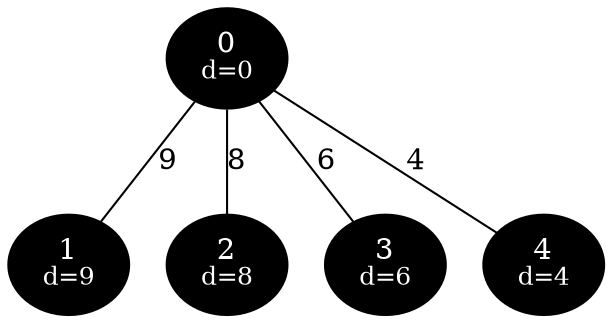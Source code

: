 graph {
0 [label=<0<BR/>
<FONT POINT-SIZE="12">d=0</FONT>>,style=filled,color=BLACK,fontcolor=white];
0 -- 1[label="9",weight="9"];
0 -- 2[label="8",weight="8"];
0 -- 3[label="6",weight="6"];
0 -- 4[label="4",weight="4"];
1 [label=<1<BR/>
<FONT POINT-SIZE="12">d=9</FONT>>,style=filled,color=BLACK,fontcolor=white];
2 [label=<2<BR/>
<FONT POINT-SIZE="12">d=8</FONT>>,style=filled,color=BLACK,fontcolor=white];
3 [label=<3<BR/>
<FONT POINT-SIZE="12">d=6</FONT>>,style=filled,color=BLACK,fontcolor=white];
4 [label=<4<BR/>
<FONT POINT-SIZE="12">d=4</FONT>>,style=filled,color=BLACK,fontcolor=white];
}